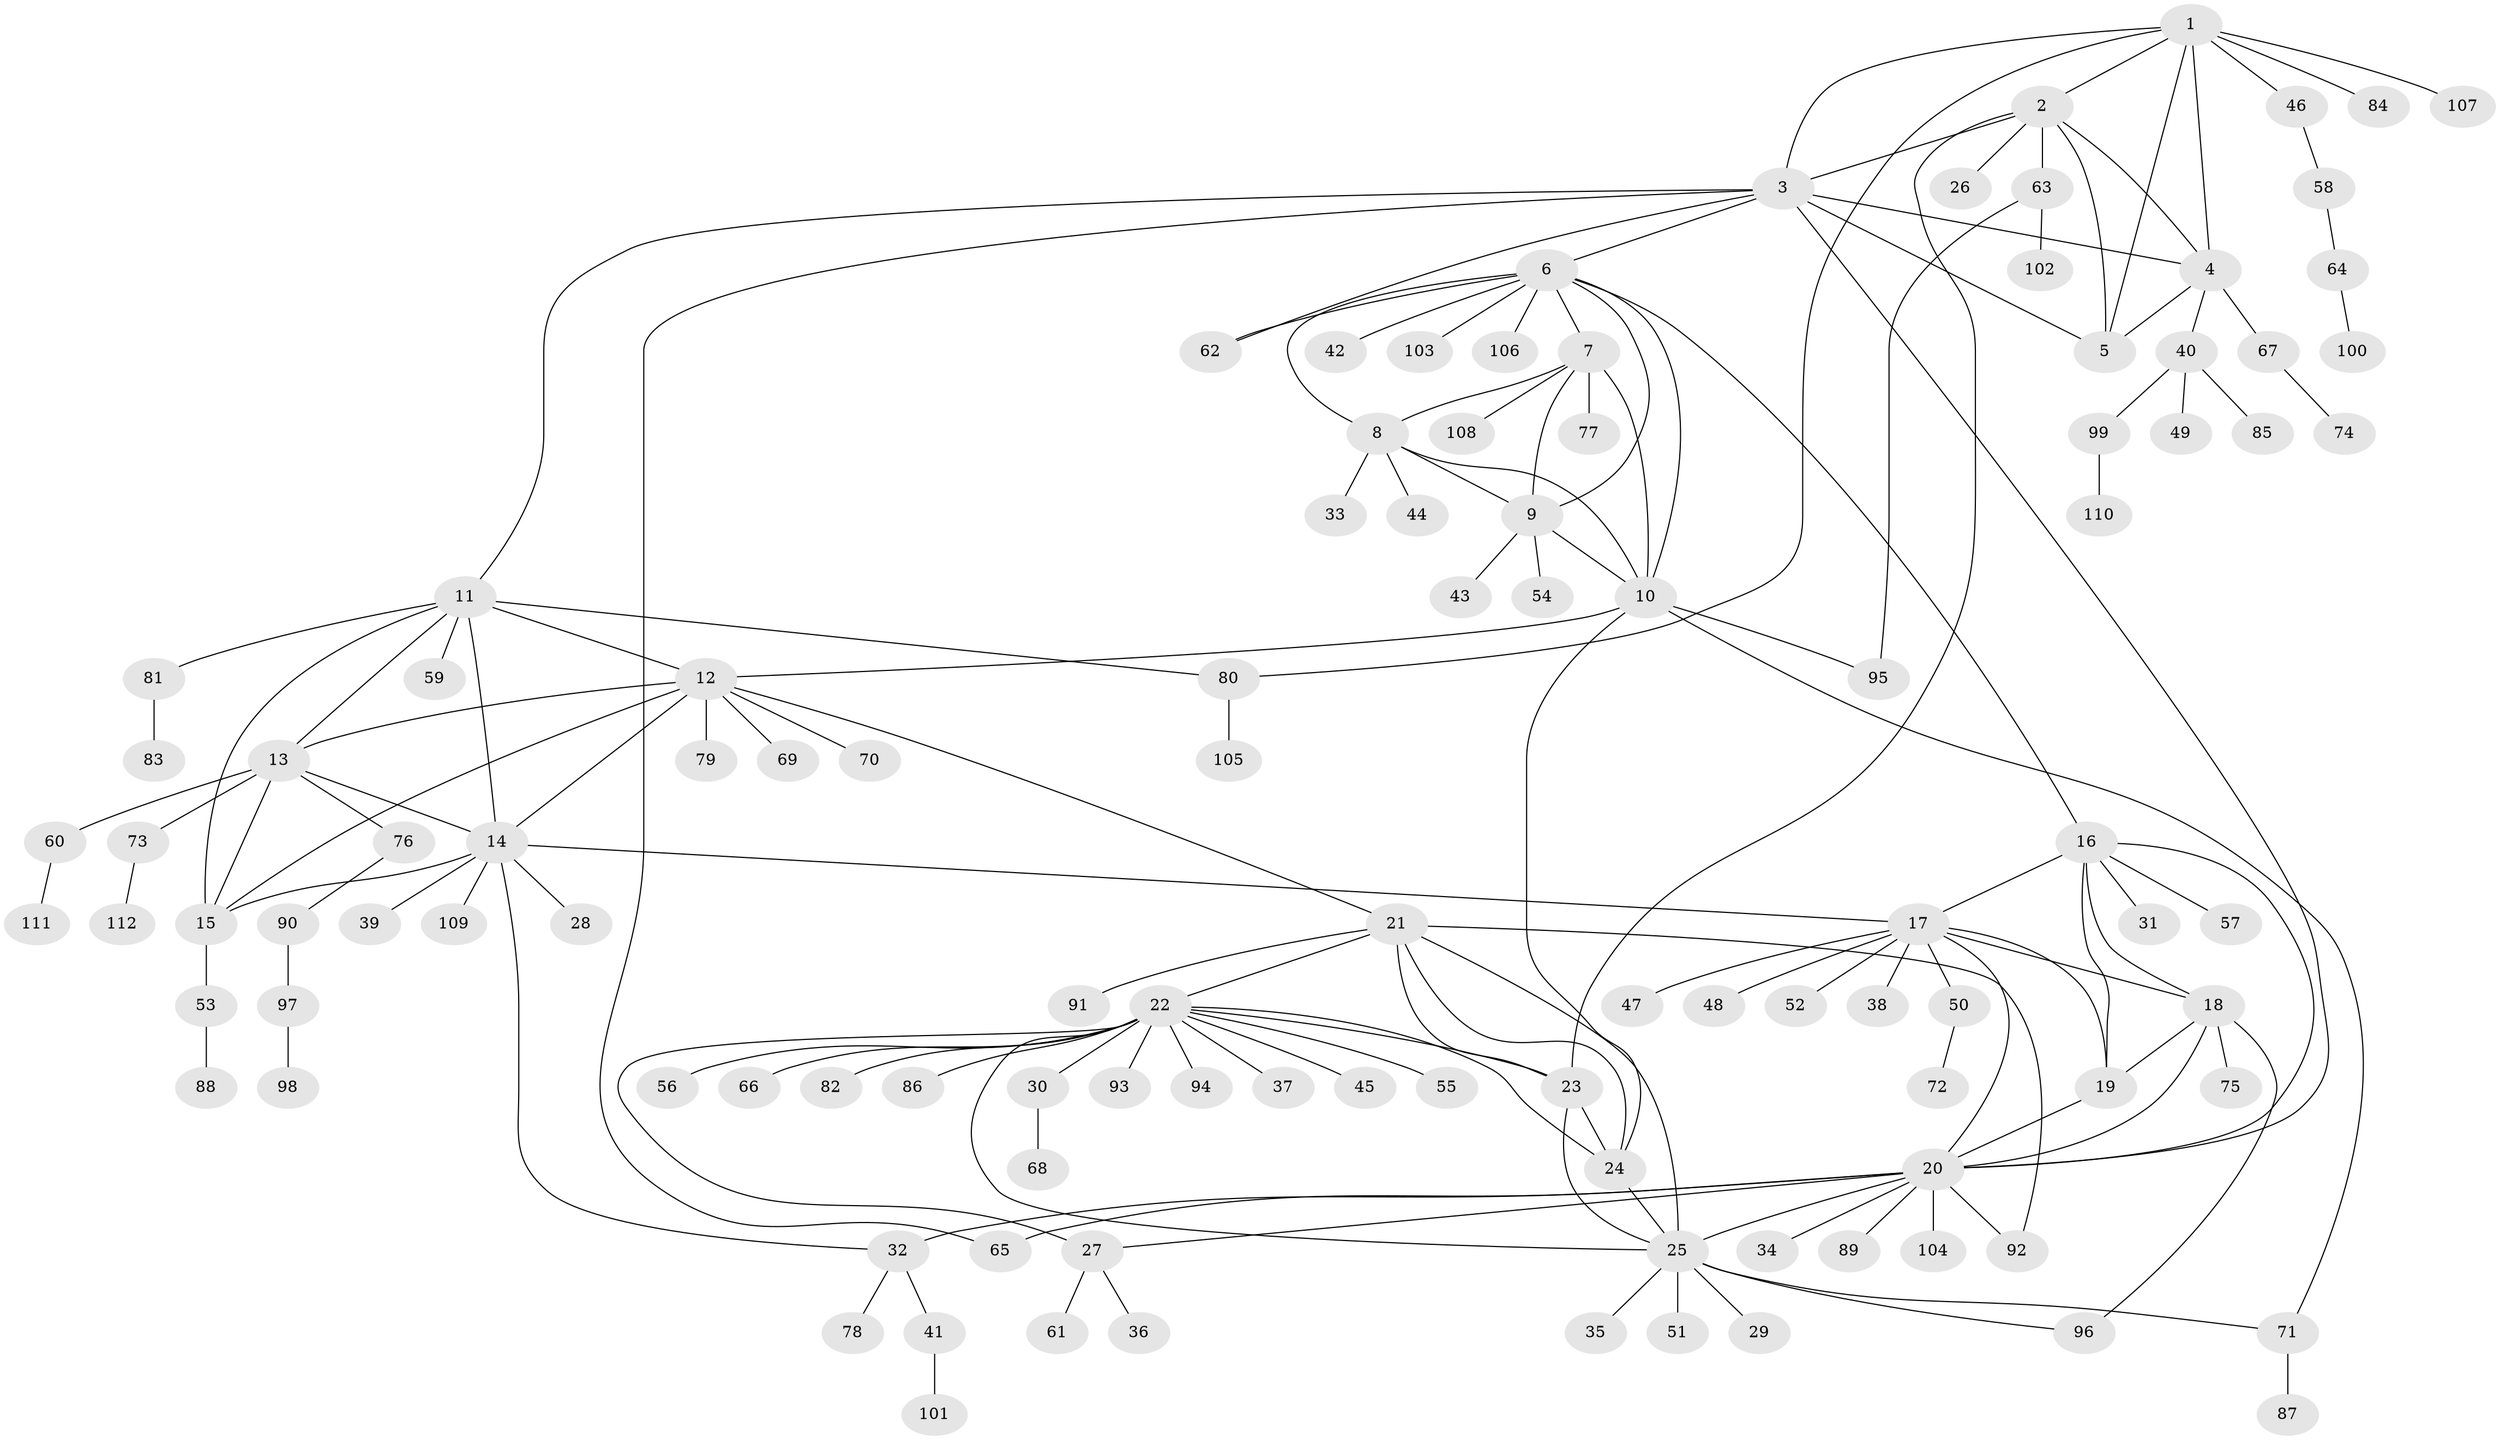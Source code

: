 // coarse degree distribution, {5: 0.022727272727272728, 14: 0.022727272727272728, 2: 0.06818181818181818, 7: 0.022727272727272728, 1: 0.7045454545454546, 6: 0.06818181818181818, 4: 0.045454545454545456, 9: 0.022727272727272728, 18: 0.022727272727272728}
// Generated by graph-tools (version 1.1) at 2025/19/03/04/25 18:19:37]
// undirected, 112 vertices, 156 edges
graph export_dot {
graph [start="1"]
  node [color=gray90,style=filled];
  1;
  2;
  3;
  4;
  5;
  6;
  7;
  8;
  9;
  10;
  11;
  12;
  13;
  14;
  15;
  16;
  17;
  18;
  19;
  20;
  21;
  22;
  23;
  24;
  25;
  26;
  27;
  28;
  29;
  30;
  31;
  32;
  33;
  34;
  35;
  36;
  37;
  38;
  39;
  40;
  41;
  42;
  43;
  44;
  45;
  46;
  47;
  48;
  49;
  50;
  51;
  52;
  53;
  54;
  55;
  56;
  57;
  58;
  59;
  60;
  61;
  62;
  63;
  64;
  65;
  66;
  67;
  68;
  69;
  70;
  71;
  72;
  73;
  74;
  75;
  76;
  77;
  78;
  79;
  80;
  81;
  82;
  83;
  84;
  85;
  86;
  87;
  88;
  89;
  90;
  91;
  92;
  93;
  94;
  95;
  96;
  97;
  98;
  99;
  100;
  101;
  102;
  103;
  104;
  105;
  106;
  107;
  108;
  109;
  110;
  111;
  112;
  1 -- 2;
  1 -- 3;
  1 -- 4;
  1 -- 5;
  1 -- 46;
  1 -- 80;
  1 -- 84;
  1 -- 107;
  2 -- 3;
  2 -- 4;
  2 -- 5;
  2 -- 23;
  2 -- 26;
  2 -- 63;
  3 -- 4;
  3 -- 5;
  3 -- 6;
  3 -- 11;
  3 -- 20;
  3 -- 62;
  3 -- 65;
  4 -- 5;
  4 -- 40;
  4 -- 67;
  6 -- 7;
  6 -- 8;
  6 -- 9;
  6 -- 10;
  6 -- 16;
  6 -- 42;
  6 -- 62;
  6 -- 103;
  6 -- 106;
  7 -- 8;
  7 -- 9;
  7 -- 10;
  7 -- 77;
  7 -- 108;
  8 -- 9;
  8 -- 10;
  8 -- 33;
  8 -- 44;
  9 -- 10;
  9 -- 43;
  9 -- 54;
  10 -- 12;
  10 -- 24;
  10 -- 71;
  10 -- 95;
  11 -- 12;
  11 -- 13;
  11 -- 14;
  11 -- 15;
  11 -- 59;
  11 -- 80;
  11 -- 81;
  12 -- 13;
  12 -- 14;
  12 -- 15;
  12 -- 21;
  12 -- 69;
  12 -- 70;
  12 -- 79;
  13 -- 14;
  13 -- 15;
  13 -- 60;
  13 -- 73;
  13 -- 76;
  14 -- 15;
  14 -- 17;
  14 -- 28;
  14 -- 32;
  14 -- 39;
  14 -- 109;
  15 -- 53;
  16 -- 17;
  16 -- 18;
  16 -- 19;
  16 -- 20;
  16 -- 31;
  16 -- 57;
  17 -- 18;
  17 -- 19;
  17 -- 20;
  17 -- 38;
  17 -- 47;
  17 -- 48;
  17 -- 50;
  17 -- 52;
  18 -- 19;
  18 -- 20;
  18 -- 75;
  18 -- 96;
  19 -- 20;
  20 -- 25;
  20 -- 27;
  20 -- 32;
  20 -- 34;
  20 -- 65;
  20 -- 89;
  20 -- 92;
  20 -- 104;
  21 -- 22;
  21 -- 23;
  21 -- 24;
  21 -- 25;
  21 -- 91;
  21 -- 92;
  22 -- 23;
  22 -- 24;
  22 -- 25;
  22 -- 27;
  22 -- 30;
  22 -- 37;
  22 -- 45;
  22 -- 55;
  22 -- 56;
  22 -- 66;
  22 -- 82;
  22 -- 86;
  22 -- 93;
  22 -- 94;
  23 -- 24;
  23 -- 25;
  24 -- 25;
  25 -- 29;
  25 -- 35;
  25 -- 51;
  25 -- 71;
  25 -- 96;
  27 -- 36;
  27 -- 61;
  30 -- 68;
  32 -- 41;
  32 -- 78;
  40 -- 49;
  40 -- 85;
  40 -- 99;
  41 -- 101;
  46 -- 58;
  50 -- 72;
  53 -- 88;
  58 -- 64;
  60 -- 111;
  63 -- 95;
  63 -- 102;
  64 -- 100;
  67 -- 74;
  71 -- 87;
  73 -- 112;
  76 -- 90;
  80 -- 105;
  81 -- 83;
  90 -- 97;
  97 -- 98;
  99 -- 110;
}
